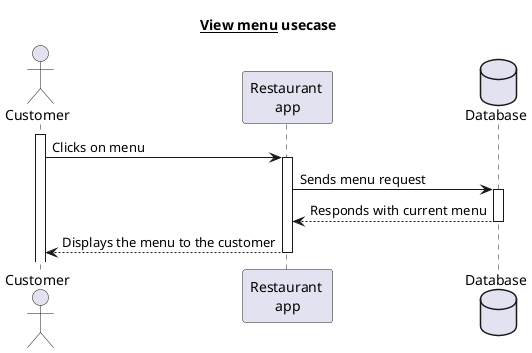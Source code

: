 @startuml
title __View menu__ usecase
actor Customer as cust
participant app as "Restaurant \napp"
database Database

activate cust
cust -> app : Clicks on menu
activate app
app -> Database : Sends menu request
activate Database
app <-- Database : Responds with current menu
deactivate Database
cust <-- app : Displays the menu to the customer
deactivate app

@enduml
